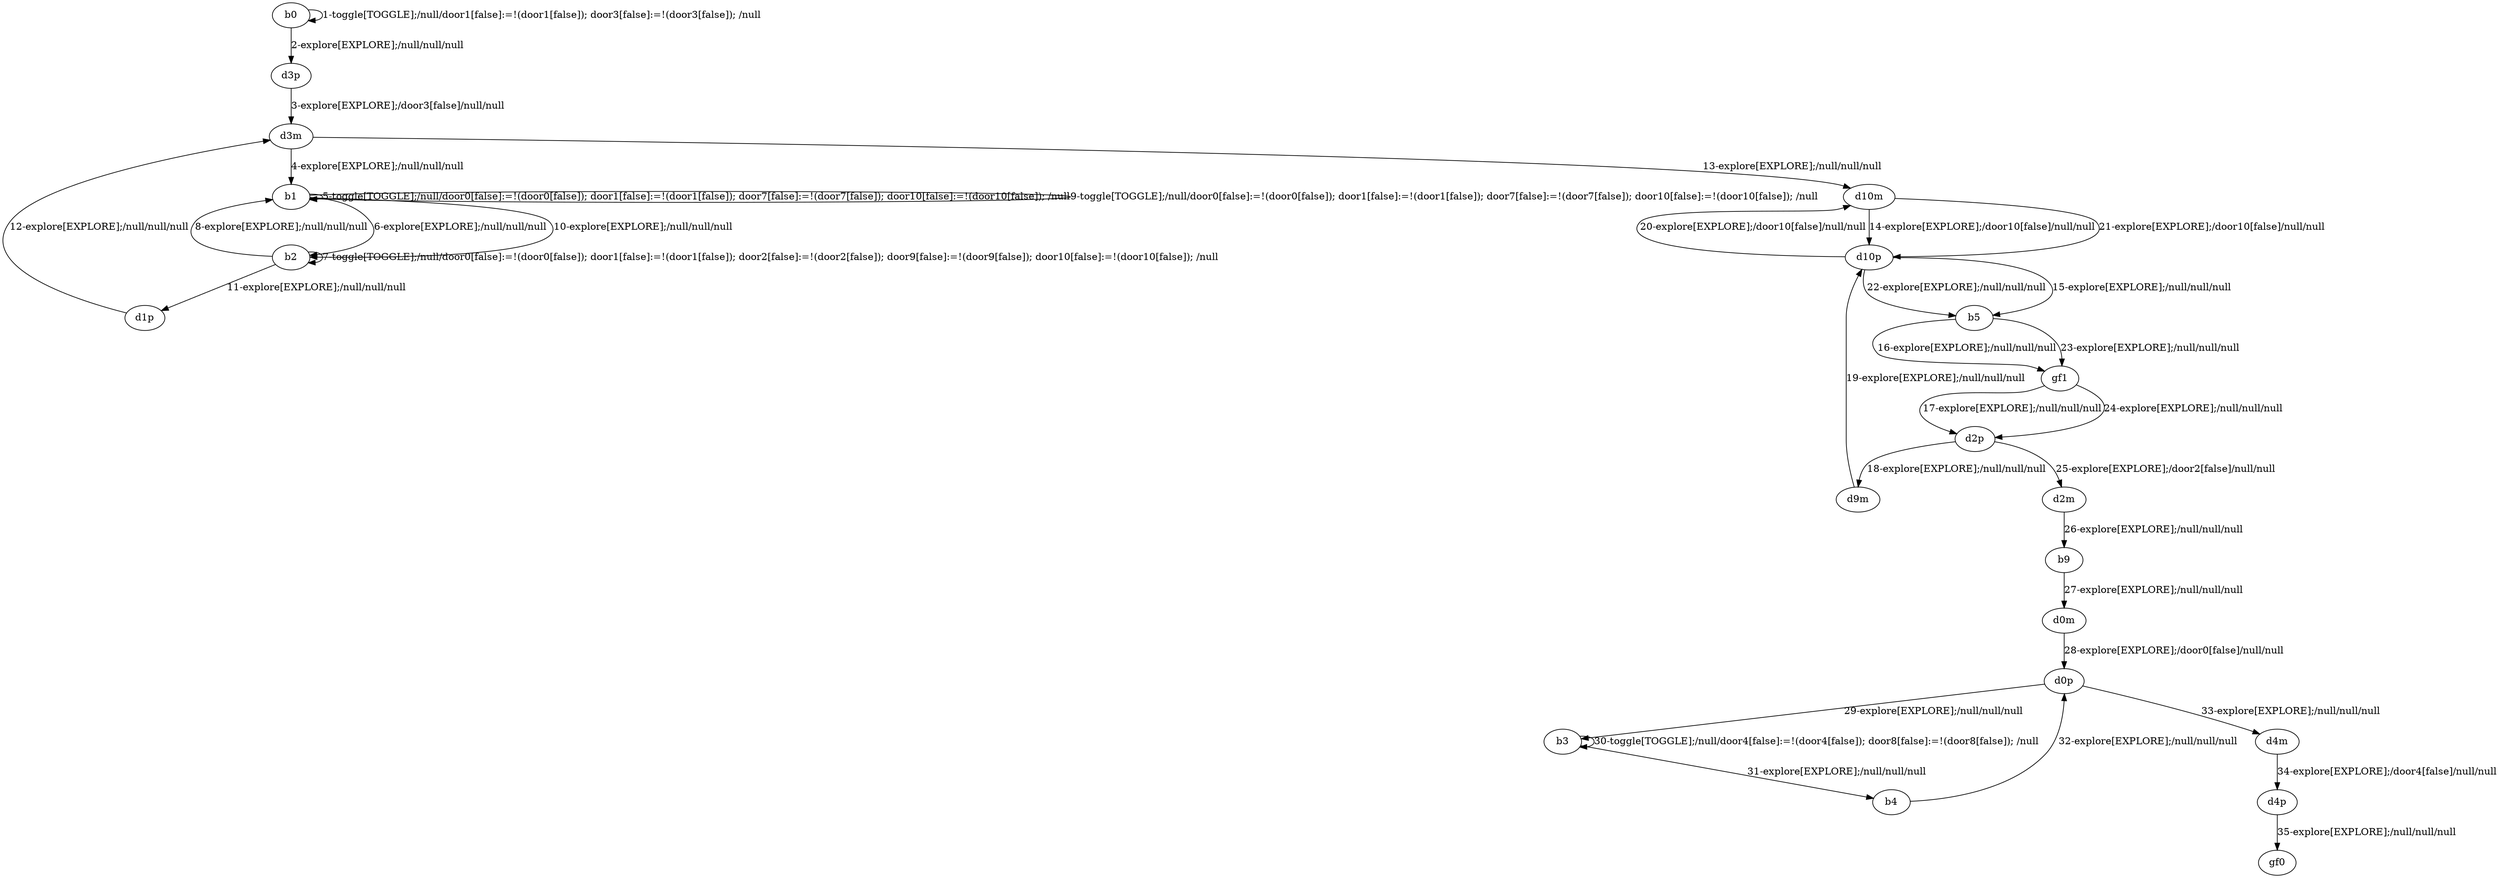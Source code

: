 digraph g {
"b0" -> "b0" [label = "1-toggle[TOGGLE];/null/door1[false]:=!(door1[false]); door3[false]:=!(door3[false]); /null"];
"b0" -> "d3p" [label = "2-explore[EXPLORE];/null/null/null"];
"d3p" -> "d3m" [label = "3-explore[EXPLORE];/door3[false]/null/null"];
"d3m" -> "b1" [label = "4-explore[EXPLORE];/null/null/null"];
"b1" -> "b1" [label = "5-toggle[TOGGLE];/null/door0[false]:=!(door0[false]); door1[false]:=!(door1[false]); door7[false]:=!(door7[false]); door10[false]:=!(door10[false]); /null"];
"b1" -> "b2" [label = "6-explore[EXPLORE];/null/null/null"];
"b2" -> "b2" [label = "7-toggle[TOGGLE];/null/door0[false]:=!(door0[false]); door1[false]:=!(door1[false]); door2[false]:=!(door2[false]); door9[false]:=!(door9[false]); door10[false]:=!(door10[false]); /null"];
"b2" -> "b1" [label = "8-explore[EXPLORE];/null/null/null"];
"b1" -> "b1" [label = "9-toggle[TOGGLE];/null/door0[false]:=!(door0[false]); door1[false]:=!(door1[false]); door7[false]:=!(door7[false]); door10[false]:=!(door10[false]); /null"];
"b1" -> "b2" [label = "10-explore[EXPLORE];/null/null/null"];
"b2" -> "d1p" [label = "11-explore[EXPLORE];/null/null/null"];
"d1p" -> "d3m" [label = "12-explore[EXPLORE];/null/null/null"];
"d3m" -> "d10m" [label = "13-explore[EXPLORE];/null/null/null"];
"d10m" -> "d10p" [label = "14-explore[EXPLORE];/door10[false]/null/null"];
"d10p" -> "b5" [label = "15-explore[EXPLORE];/null/null/null"];
"b5" -> "gf1" [label = "16-explore[EXPLORE];/null/null/null"];
"gf1" -> "d2p" [label = "17-explore[EXPLORE];/null/null/null"];
"d2p" -> "d9m" [label = "18-explore[EXPLORE];/null/null/null"];
"d9m" -> "d10p" [label = "19-explore[EXPLORE];/null/null/null"];
"d10p" -> "d10m" [label = "20-explore[EXPLORE];/door10[false]/null/null"];
"d10m" -> "d10p" [label = "21-explore[EXPLORE];/door10[false]/null/null"];
"d10p" -> "b5" [label = "22-explore[EXPLORE];/null/null/null"];
"b5" -> "gf1" [label = "23-explore[EXPLORE];/null/null/null"];
"gf1" -> "d2p" [label = "24-explore[EXPLORE];/null/null/null"];
"d2p" -> "d2m" [label = "25-explore[EXPLORE];/door2[false]/null/null"];
"d2m" -> "b9" [label = "26-explore[EXPLORE];/null/null/null"];
"b9" -> "d0m" [label = "27-explore[EXPLORE];/null/null/null"];
"d0m" -> "d0p" [label = "28-explore[EXPLORE];/door0[false]/null/null"];
"d0p" -> "b3" [label = "29-explore[EXPLORE];/null/null/null"];
"b3" -> "b3" [label = "30-toggle[TOGGLE];/null/door4[false]:=!(door4[false]); door8[false]:=!(door8[false]); /null"];
"b3" -> "b4" [label = "31-explore[EXPLORE];/null/null/null"];
"b4" -> "d0p" [label = "32-explore[EXPLORE];/null/null/null"];
"d0p" -> "d4m" [label = "33-explore[EXPLORE];/null/null/null"];
"d4m" -> "d4p" [label = "34-explore[EXPLORE];/door4[false]/null/null"];
"d4p" -> "gf0" [label = "35-explore[EXPLORE];/null/null/null"];
}